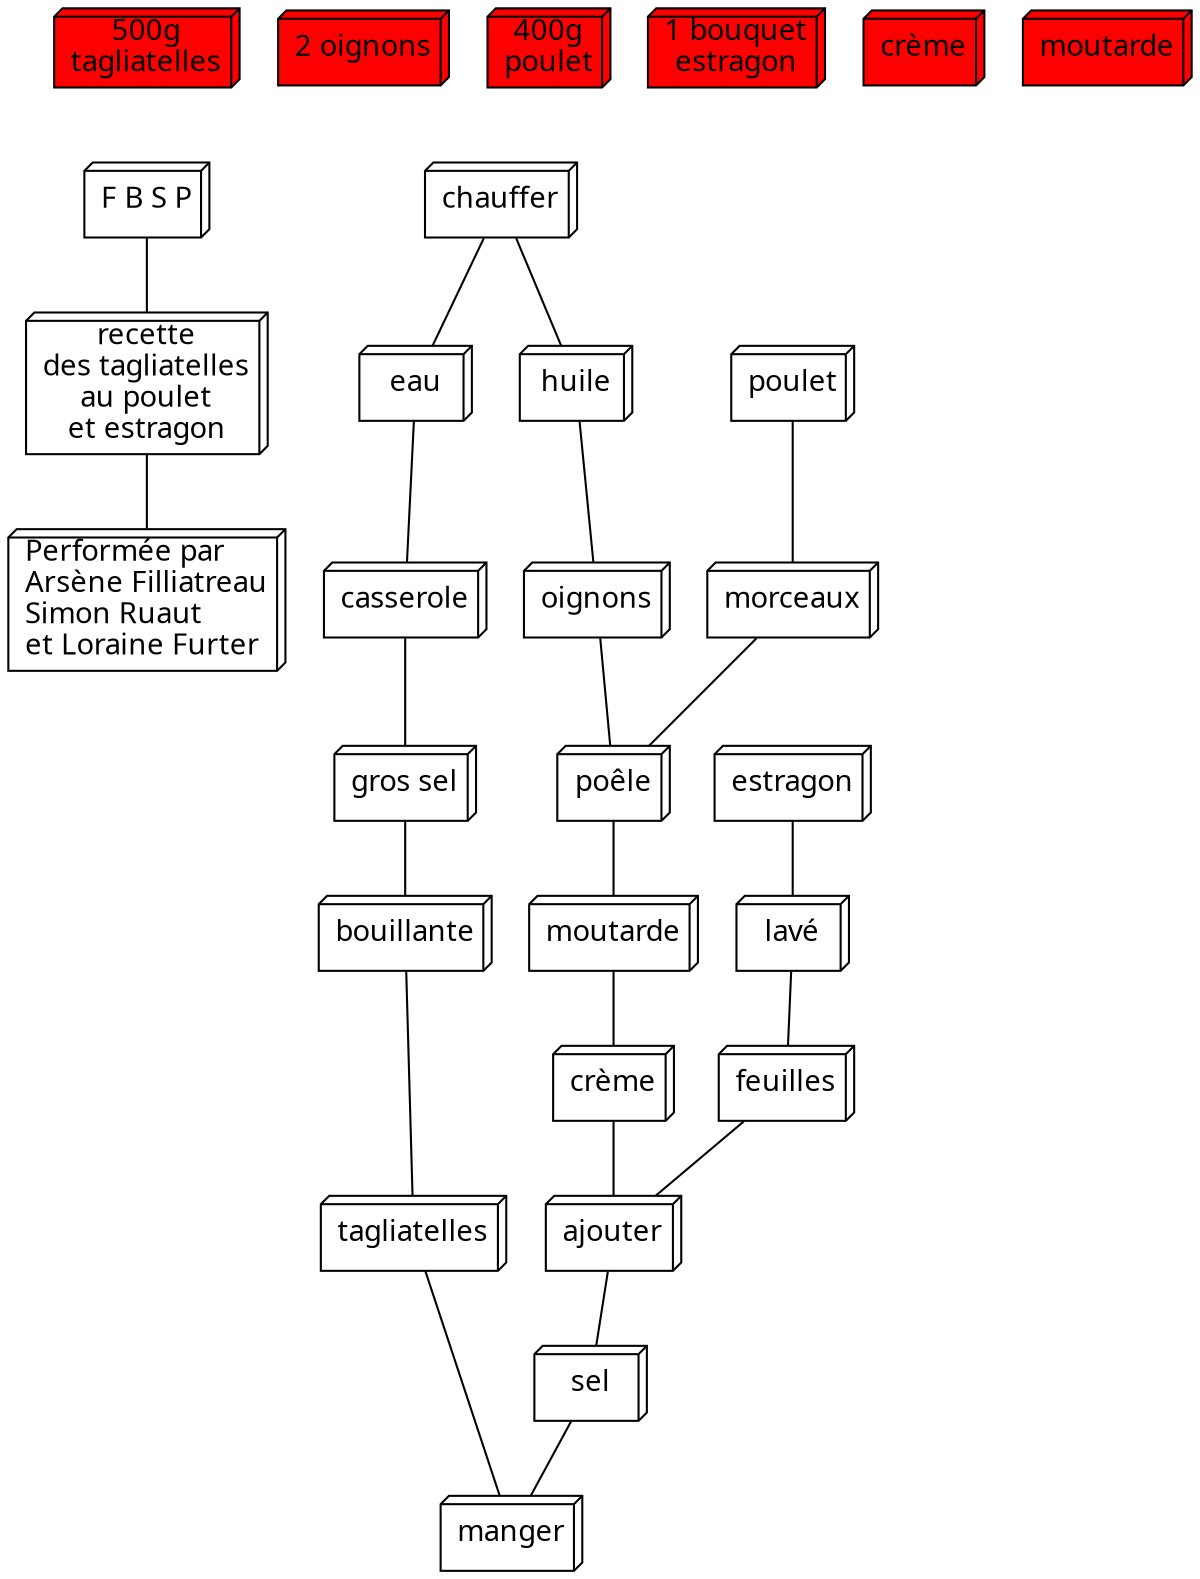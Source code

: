 graph {
node [fontname="Montserrat-Regular"];
node [shape="box3d"];

nodepates [style=filled, fillcolor="red", shape="box3d"
label="500g\ntagliatelles"]
nodeoignons [style=filled, fillcolor="red", shape="box3d"
label="2 oignons"]
nodepoulet [style=filled, fillcolor="red", shape="box3d"
label="400g\npoulet"]
nodeestragon [style=filled, fillcolor="red", shape="box3d"
label="1 bouquet\nestragon"]
nodecrème [style=filled, fillcolor="red", shape="box3d"
label="crème"]
nodemoutarde [style=filled, fillcolor="red", shape="box3d"
label="moutarde"]


{rank=source; nodepates; nodeoignons; nodepoulet; nodeestragon; nodecrème; nodemoutarde}

"F B S P"--"recette\ndes tagliatelles\nau poulet\net estragon"--"Performée par\lArsène Filliatreau\lSimon Ruaut\let Loraine Furter\l"

chauffer--eau--casserole--"gros sel"--bouillante--tagliatelles 
chauffer--huile
huile--oignons--poêle--moutarde--crème--ajouter
poulet--morceaux--poêle

estragon--lavé--feuilles--ajouter--sel--manger

tagliatelles--manger

}
